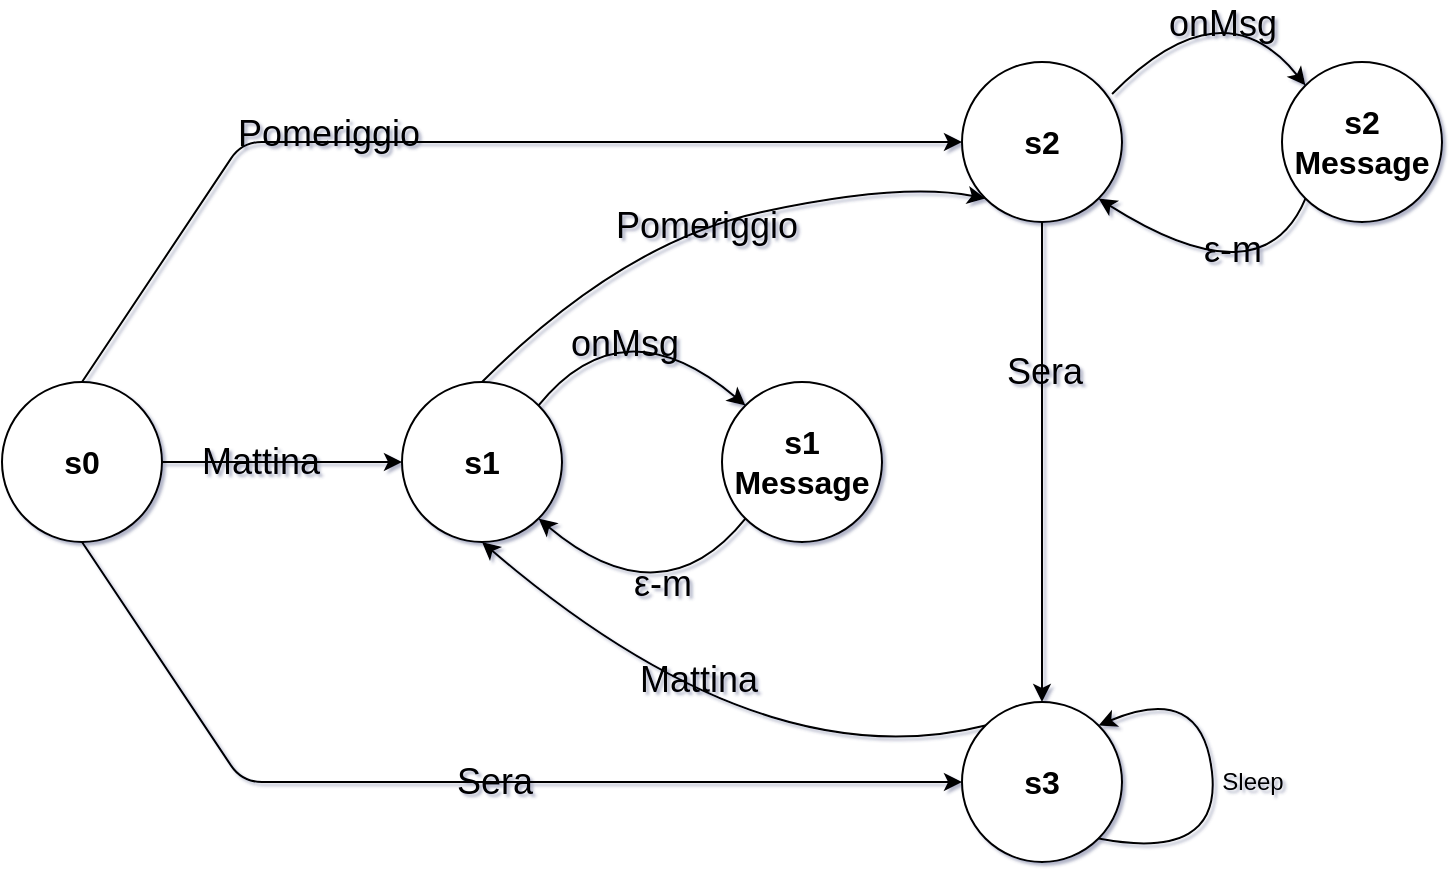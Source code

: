<mxfile version="14.6.13" type="device"><diagram id="XlVE5-xryuGvepI5CNff" name="Pagina-1"><mxGraphModel dx="1086" dy="846" grid="1" gridSize="10" guides="1" tooltips="1" connect="1" arrows="1" fold="1" page="1" pageScale="1" pageWidth="827" pageHeight="1169" math="0" shadow="1"><root><mxCell id="0"/><mxCell id="1" parent="0"/><mxCell id="6qEfoPGOgzMoCin_E3TO-1" value="&lt;font style=&quot;font-size: 16px&quot;&gt;&lt;b&gt;s0&lt;/b&gt;&lt;/font&gt;" style="ellipse;whiteSpace=wrap;html=1;aspect=fixed;" parent="1" vertex="1"><mxGeometry y="400" width="80" height="80" as="geometry"/></mxCell><mxCell id="6qEfoPGOgzMoCin_E3TO-2" value="&lt;font style=&quot;font-size: 16px&quot;&gt;&lt;b&gt;s2&lt;/b&gt;&lt;/font&gt;" style="ellipse;whiteSpace=wrap;html=1;aspect=fixed;" parent="1" vertex="1"><mxGeometry x="480" y="240" width="80" height="80" as="geometry"/></mxCell><mxCell id="6qEfoPGOgzMoCin_E3TO-3" value="&lt;font style=&quot;font-size: 16px&quot;&gt;&lt;b&gt;s1&lt;/b&gt;&lt;/font&gt;" style="ellipse;whiteSpace=wrap;html=1;aspect=fixed;" parent="1" vertex="1"><mxGeometry x="200" y="400" width="80" height="80" as="geometry"/></mxCell><mxCell id="6qEfoPGOgzMoCin_E3TO-4" value="&lt;font style=&quot;font-size: 16px&quot;&gt;&lt;b&gt;s3&lt;/b&gt;&lt;/font&gt;" style="ellipse;whiteSpace=wrap;html=1;aspect=fixed;" parent="1" vertex="1"><mxGeometry x="480" y="560" width="80" height="80" as="geometry"/></mxCell><mxCell id="6qEfoPGOgzMoCin_E3TO-7" value="" style="endArrow=classic;html=1;exitX=1;exitY=0.5;exitDx=0;exitDy=0;entryX=0;entryY=0.5;entryDx=0;entryDy=0;" parent="1" source="6qEfoPGOgzMoCin_E3TO-1" target="6qEfoPGOgzMoCin_E3TO-3" edge="1"><mxGeometry width="50" height="50" relative="1" as="geometry"><mxPoint x="310" y="450" as="sourcePoint"/><mxPoint x="360" y="400" as="targetPoint"/></mxGeometry></mxCell><mxCell id="6qEfoPGOgzMoCin_E3TO-9" value="&lt;font style=&quot;font-size: 18px&quot;&gt;Mattina&lt;/font&gt;" style="edgeLabel;html=1;align=center;verticalAlign=middle;resizable=0;points=[];labelBackgroundColor=none;fontColor=#000000;" parent="6qEfoPGOgzMoCin_E3TO-7" vertex="1" connectable="0"><mxGeometry x="0.27" y="-1" relative="1" as="geometry"><mxPoint x="-27" y="-1" as="offset"/></mxGeometry></mxCell><mxCell id="VH3kP9FTMxPPRodqdhBO-1" value="&lt;font style=&quot;font-size: 16px&quot;&gt;&lt;b&gt;s1&lt;br&gt;Message&lt;/b&gt;&lt;/font&gt;" style="ellipse;whiteSpace=wrap;html=1;aspect=fixed;" parent="1" vertex="1"><mxGeometry x="360" y="400" width="80" height="80" as="geometry"/></mxCell><mxCell id="VH3kP9FTMxPPRodqdhBO-4" value="" style="curved=1;endArrow=classic;html=1;exitX=1;exitY=0;exitDx=0;exitDy=0;entryX=0;entryY=0;entryDx=0;entryDy=0;" parent="1" source="6qEfoPGOgzMoCin_E3TO-3" target="VH3kP9FTMxPPRodqdhBO-1" edge="1"><mxGeometry width="50" height="50" relative="1" as="geometry"><mxPoint x="310" y="450" as="sourcePoint"/><mxPoint x="360" y="400" as="targetPoint"/><Array as="points"><mxPoint x="310" y="360"/></Array></mxGeometry></mxCell><mxCell id="VH3kP9FTMxPPRodqdhBO-9" value="&lt;font style=&quot;font-size: 18px&quot;&gt;onMsg&lt;/font&gt;" style="edgeLabel;html=1;align=center;verticalAlign=middle;resizable=0;points=[];labelBackgroundColor=none;fontColor=#000000;" parent="VH3kP9FTMxPPRodqdhBO-4" vertex="1" connectable="0"><mxGeometry x="0.087" y="-16" relative="1" as="geometry"><mxPoint x="1" as="offset"/></mxGeometry></mxCell><mxCell id="VH3kP9FTMxPPRodqdhBO-5" value="" style="curved=1;endArrow=classic;html=1;exitX=0;exitY=1;exitDx=0;exitDy=0;entryX=1;entryY=1;entryDx=0;entryDy=0;" parent="1" source="VH3kP9FTMxPPRodqdhBO-1" target="6qEfoPGOgzMoCin_E3TO-3" edge="1"><mxGeometry width="50" height="50" relative="1" as="geometry"><mxPoint x="250" y="410" as="sourcePoint"/><mxPoint x="280" y="490" as="targetPoint"/><Array as="points"><mxPoint x="330" y="520"/></Array></mxGeometry></mxCell><mxCell id="VH3kP9FTMxPPRodqdhBO-13" value="&lt;font style=&quot;font-family: sans-serif; font-size: 18px;&quot;&gt;ε&lt;/font&gt;&lt;font style=&quot;font-family: sans-serif; font-size: 18px;&quot;&gt;-m&lt;/font&gt;" style="edgeLabel;html=1;align=center;verticalAlign=middle;resizable=0;points=[];labelBackgroundColor=none;fontColor=#000000;" parent="VH3kP9FTMxPPRodqdhBO-5" vertex="1" connectable="0"><mxGeometry x="0.107" y="-17" relative="1" as="geometry"><mxPoint y="3" as="offset"/></mxGeometry></mxCell><mxCell id="VH3kP9FTMxPPRodqdhBO-14" value="&lt;font style=&quot;font-size: 16px&quot;&gt;&lt;b&gt;s2&lt;br&gt;Message&lt;/b&gt;&lt;/font&gt;" style="ellipse;whiteSpace=wrap;html=1;aspect=fixed;" parent="1" vertex="1"><mxGeometry x="640" y="240" width="80" height="80" as="geometry"/></mxCell><mxCell id="VH3kP9FTMxPPRodqdhBO-15" value="" style="curved=1;endArrow=classic;html=1;exitX=0.938;exitY=0.2;exitDx=0;exitDy=0;entryX=0;entryY=0;entryDx=0;entryDy=0;exitPerimeter=0;" parent="1" source="6qEfoPGOgzMoCin_E3TO-2" target="VH3kP9FTMxPPRodqdhBO-14" edge="1"><mxGeometry width="50" height="50" relative="1" as="geometry"><mxPoint x="540" y="240" as="sourcePoint"/><mxPoint x="660" y="240" as="targetPoint"/><Array as="points"><mxPoint x="610" y="200"/></Array></mxGeometry></mxCell><mxCell id="VH3kP9FTMxPPRodqdhBO-16" value="&lt;font style=&quot;font-size: 18px&quot;&gt;onMsg&lt;/font&gt;" style="edgeLabel;html=1;align=center;verticalAlign=middle;resizable=0;points=[];labelBackgroundColor=none;fontColor=#000000;" parent="VH3kP9FTMxPPRodqdhBO-15" vertex="1" connectable="0"><mxGeometry x="0.087" y="-16" relative="1" as="geometry"><mxPoint x="12" y="10" as="offset"/></mxGeometry></mxCell><mxCell id="VH3kP9FTMxPPRodqdhBO-17" value="" style="curved=1;endArrow=classic;html=1;exitX=0;exitY=1;exitDx=0;exitDy=0;entryX=1;entryY=1;entryDx=0;entryDy=0;" parent="1" source="VH3kP9FTMxPPRodqdhBO-14" target="6qEfoPGOgzMoCin_E3TO-2" edge="1"><mxGeometry width="50" height="50" relative="1" as="geometry"><mxPoint x="550" y="250" as="sourcePoint"/><mxPoint x="520" y="320" as="targetPoint"/><Array as="points"><mxPoint x="630" y="360"/></Array></mxGeometry></mxCell><mxCell id="VH3kP9FTMxPPRodqdhBO-18" value="&lt;font style=&quot;font-family: sans-serif; font-size: 18px;&quot;&gt;ε&lt;/font&gt;&lt;font style=&quot;font-family: sans-serif; font-size: 18px;&quot;&gt;-m&lt;/font&gt;" style="edgeLabel;html=1;align=center;verticalAlign=middle;resizable=0;points=[];labelBackgroundColor=none;labelBorderColor=none;fontColor=#000000;" parent="VH3kP9FTMxPPRodqdhBO-17" vertex="1" connectable="0"><mxGeometry x="0.107" y="-17" relative="1" as="geometry"><mxPoint y="3" as="offset"/></mxGeometry></mxCell><mxCell id="VH3kP9FTMxPPRodqdhBO-27" value="" style="endArrow=classic;html=1;fontColor=#f0f0f0;exitX=0.5;exitY=1;exitDx=0;exitDy=0;entryX=0.5;entryY=0;entryDx=0;entryDy=0;" parent="1" source="6qEfoPGOgzMoCin_E3TO-2" target="6qEfoPGOgzMoCin_E3TO-4" edge="1"><mxGeometry width="50" height="50" relative="1" as="geometry"><mxPoint x="360" y="440" as="sourcePoint"/><mxPoint x="410" y="390" as="targetPoint"/></mxGeometry></mxCell><mxCell id="VH3kP9FTMxPPRodqdhBO-37" value="&lt;font style=&quot;font-size: 18px&quot;&gt;Sera&lt;/font&gt;" style="edgeLabel;html=1;align=center;verticalAlign=middle;resizable=0;points=[];labelBackgroundColor=none;fontColor=#000000;" parent="VH3kP9FTMxPPRodqdhBO-27" vertex="1" connectable="0"><mxGeometry x="-0.375" y="1" relative="1" as="geometry"><mxPoint as="offset"/></mxGeometry></mxCell><mxCell id="VH3kP9FTMxPPRodqdhBO-28" value="" style="endArrow=classic;html=1;fontColor=#f0f0f0;exitX=0.5;exitY=1;exitDx=0;exitDy=0;entryX=0;entryY=0.5;entryDx=0;entryDy=0;" parent="1" source="6qEfoPGOgzMoCin_E3TO-1" target="6qEfoPGOgzMoCin_E3TO-4" edge="1"><mxGeometry width="50" height="50" relative="1" as="geometry"><mxPoint x="360" y="440" as="sourcePoint"/><mxPoint x="370" y="760" as="targetPoint"/><Array as="points"><mxPoint x="120" y="600"/></Array></mxGeometry></mxCell><mxCell id="VH3kP9FTMxPPRodqdhBO-34" value="&lt;font style=&quot;font-size: 18px&quot;&gt;Sera&lt;/font&gt;" style="edgeLabel;html=1;align=center;verticalAlign=middle;resizable=0;points=[];labelBackgroundColor=none;fontColor=#000000;" parent="VH3kP9FTMxPPRodqdhBO-28" vertex="1" connectable="0"><mxGeometry x="0.068" relative="1" as="geometry"><mxPoint as="offset"/></mxGeometry></mxCell><mxCell id="VH3kP9FTMxPPRodqdhBO-30" value="" style="curved=1;endArrow=classic;html=1;fontColor=#f0f0f0;exitX=0;exitY=0;exitDx=0;exitDy=0;entryX=0.5;entryY=1;entryDx=0;entryDy=0;" parent="1" source="6qEfoPGOgzMoCin_E3TO-4" target="6qEfoPGOgzMoCin_E3TO-3" edge="1"><mxGeometry width="50" height="50" relative="1" as="geometry"><mxPoint x="270" y="570" as="sourcePoint"/><mxPoint x="247" y="520" as="targetPoint"/><Array as="points"><mxPoint x="380" y="600"/></Array></mxGeometry></mxCell><mxCell id="VH3kP9FTMxPPRodqdhBO-35" value="&lt;font style=&quot;font-size: 18px&quot;&gt;Mattina&lt;/font&gt;" style="edgeLabel;html=1;align=center;verticalAlign=middle;resizable=0;points=[];labelBackgroundColor=none;fontColor=#000000;" parent="VH3kP9FTMxPPRodqdhBO-30" vertex="1" connectable="0"><mxGeometry x="0.151" y="-18" relative="1" as="geometry"><mxPoint as="offset"/></mxGeometry></mxCell><mxCell id="VH3kP9FTMxPPRodqdhBO-31" value="" style="curved=1;endArrow=classic;html=1;fontColor=#f0f0f0;exitX=0.5;exitY=0;exitDx=0;exitDy=0;entryX=0;entryY=1;entryDx=0;entryDy=0;" parent="1" source="6qEfoPGOgzMoCin_E3TO-3" target="6qEfoPGOgzMoCin_E3TO-2" edge="1"><mxGeometry width="50" height="50" relative="1" as="geometry"><mxPoint x="180" y="180" as="sourcePoint"/><mxPoint x="431.716" y="271.716" as="targetPoint"/><Array as="points"><mxPoint x="310" y="330"/><mxPoint x="450" y="300"/></Array></mxGeometry></mxCell><mxCell id="VH3kP9FTMxPPRodqdhBO-36" value="&lt;font style=&quot;font-size: 18px&quot;&gt;Pomeriggio&lt;/font&gt;" style="edgeLabel;html=1;align=center;verticalAlign=middle;resizable=0;points=[];labelBackgroundColor=none;fontColor=#000000;" parent="VH3kP9FTMxPPRodqdhBO-31" vertex="1" connectable="0"><mxGeometry x="-0.011" y="-1" relative="1" as="geometry"><mxPoint as="offset"/></mxGeometry></mxCell><mxCell id="VH3kP9FTMxPPRodqdhBO-32" value="" style="endArrow=classic;html=1;fontColor=#f0f0f0;exitX=0.5;exitY=0;exitDx=0;exitDy=0;entryX=0;entryY=0.5;entryDx=0;entryDy=0;" parent="1" source="6qEfoPGOgzMoCin_E3TO-1" target="6qEfoPGOgzMoCin_E3TO-2" edge="1"><mxGeometry width="50" height="50" relative="1" as="geometry"><mxPoint x="360" y="440" as="sourcePoint"/><mxPoint x="410" y="390" as="targetPoint"/><Array as="points"><mxPoint x="120" y="280"/></Array></mxGeometry></mxCell><mxCell id="VH3kP9FTMxPPRodqdhBO-33" value="&lt;font style=&quot;font-size: 18px&quot;&gt;Pomeriggio&lt;/font&gt;" style="edgeLabel;html=1;align=center;verticalAlign=middle;resizable=0;points=[];labelBackgroundColor=none;fontColor=#000000;" parent="VH3kP9FTMxPPRodqdhBO-32" vertex="1" connectable="0"><mxGeometry x="-0.261" y="4" relative="1" as="geometry"><mxPoint as="offset"/></mxGeometry></mxCell><mxCell id="o5FVs_2G-IGmzrzTWMUQ-3" value="" style="curved=1;endArrow=classic;html=1;exitX=1;exitY=1;exitDx=0;exitDy=0;entryX=1;entryY=0;entryDx=0;entryDy=0;" edge="1" parent="1" source="6qEfoPGOgzMoCin_E3TO-4" target="6qEfoPGOgzMoCin_E3TO-4"><mxGeometry width="50" height="50" relative="1" as="geometry"><mxPoint x="460" y="810" as="sourcePoint"/><mxPoint x="550" y="580" as="targetPoint"/><Array as="points"><mxPoint x="610" y="640"/><mxPoint x="600" y="550"/></Array></mxGeometry></mxCell><mxCell id="o5FVs_2G-IGmzrzTWMUQ-4" value="&lt;font color=&quot;#000000&quot;&gt;Sleep&lt;/font&gt;" style="text;html=1;align=center;verticalAlign=middle;resizable=0;points=[];autosize=1;strokeColor=none;" vertex="1" parent="1"><mxGeometry x="600" y="590" width="50" height="20" as="geometry"/></mxCell></root></mxGraphModel></diagram></mxfile>